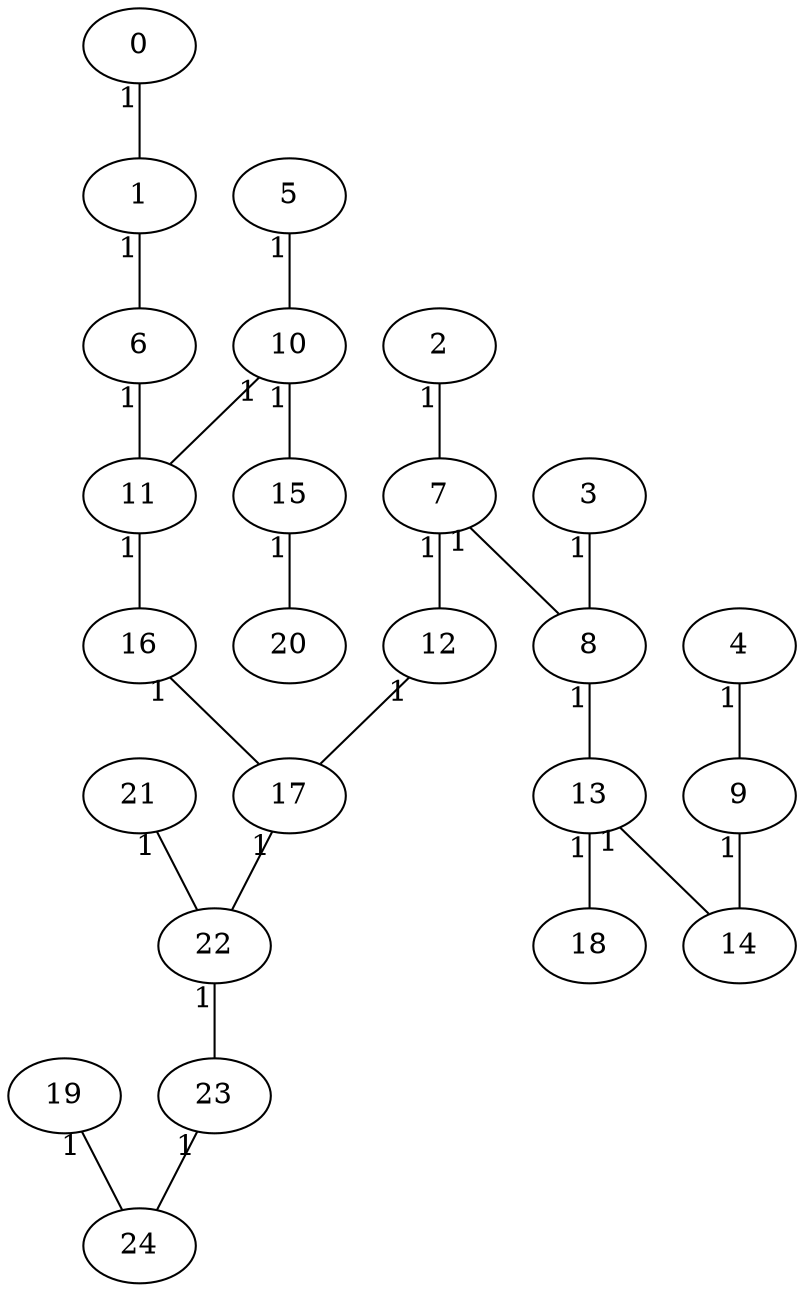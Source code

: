 graph { 
	0--1 [taillabel = "1"]
	7--12 [taillabel = "1"]
	21--22 [taillabel = "1"]
	1--6 [taillabel = "1"]
	6--11 [taillabel = "1"]
	8--13 [taillabel = "1"]
	17--22 [taillabel = "1"]
	2--7 [taillabel = "1"]
	7--8 [taillabel = "1"]
	13--18 [taillabel = "1"]
	10--11 [taillabel = "1"]
	19--24 [taillabel = "1"]
	16--17 [taillabel = "1"]
	5--10 [taillabel = "1"]
	12--17 [taillabel = "1"]
	9--14 [taillabel = "1"]
	10--15 [taillabel = "1"]
	13--14 [taillabel = "1"]
	4--9 [taillabel = "1"]
	22--23 [taillabel = "1"]
	3--8 [taillabel = "1"]
	23--24 [taillabel = "1"]
	15--20 [taillabel = "1"]
	11--16 [taillabel = "1"]
	0
	1
	2
	3
	4
	5
	6
	7
	8
	9
	10
	11
	12
	13
	14
	15
	16
	17
	18
	19
	20
	21
	22
	23
	24
} 